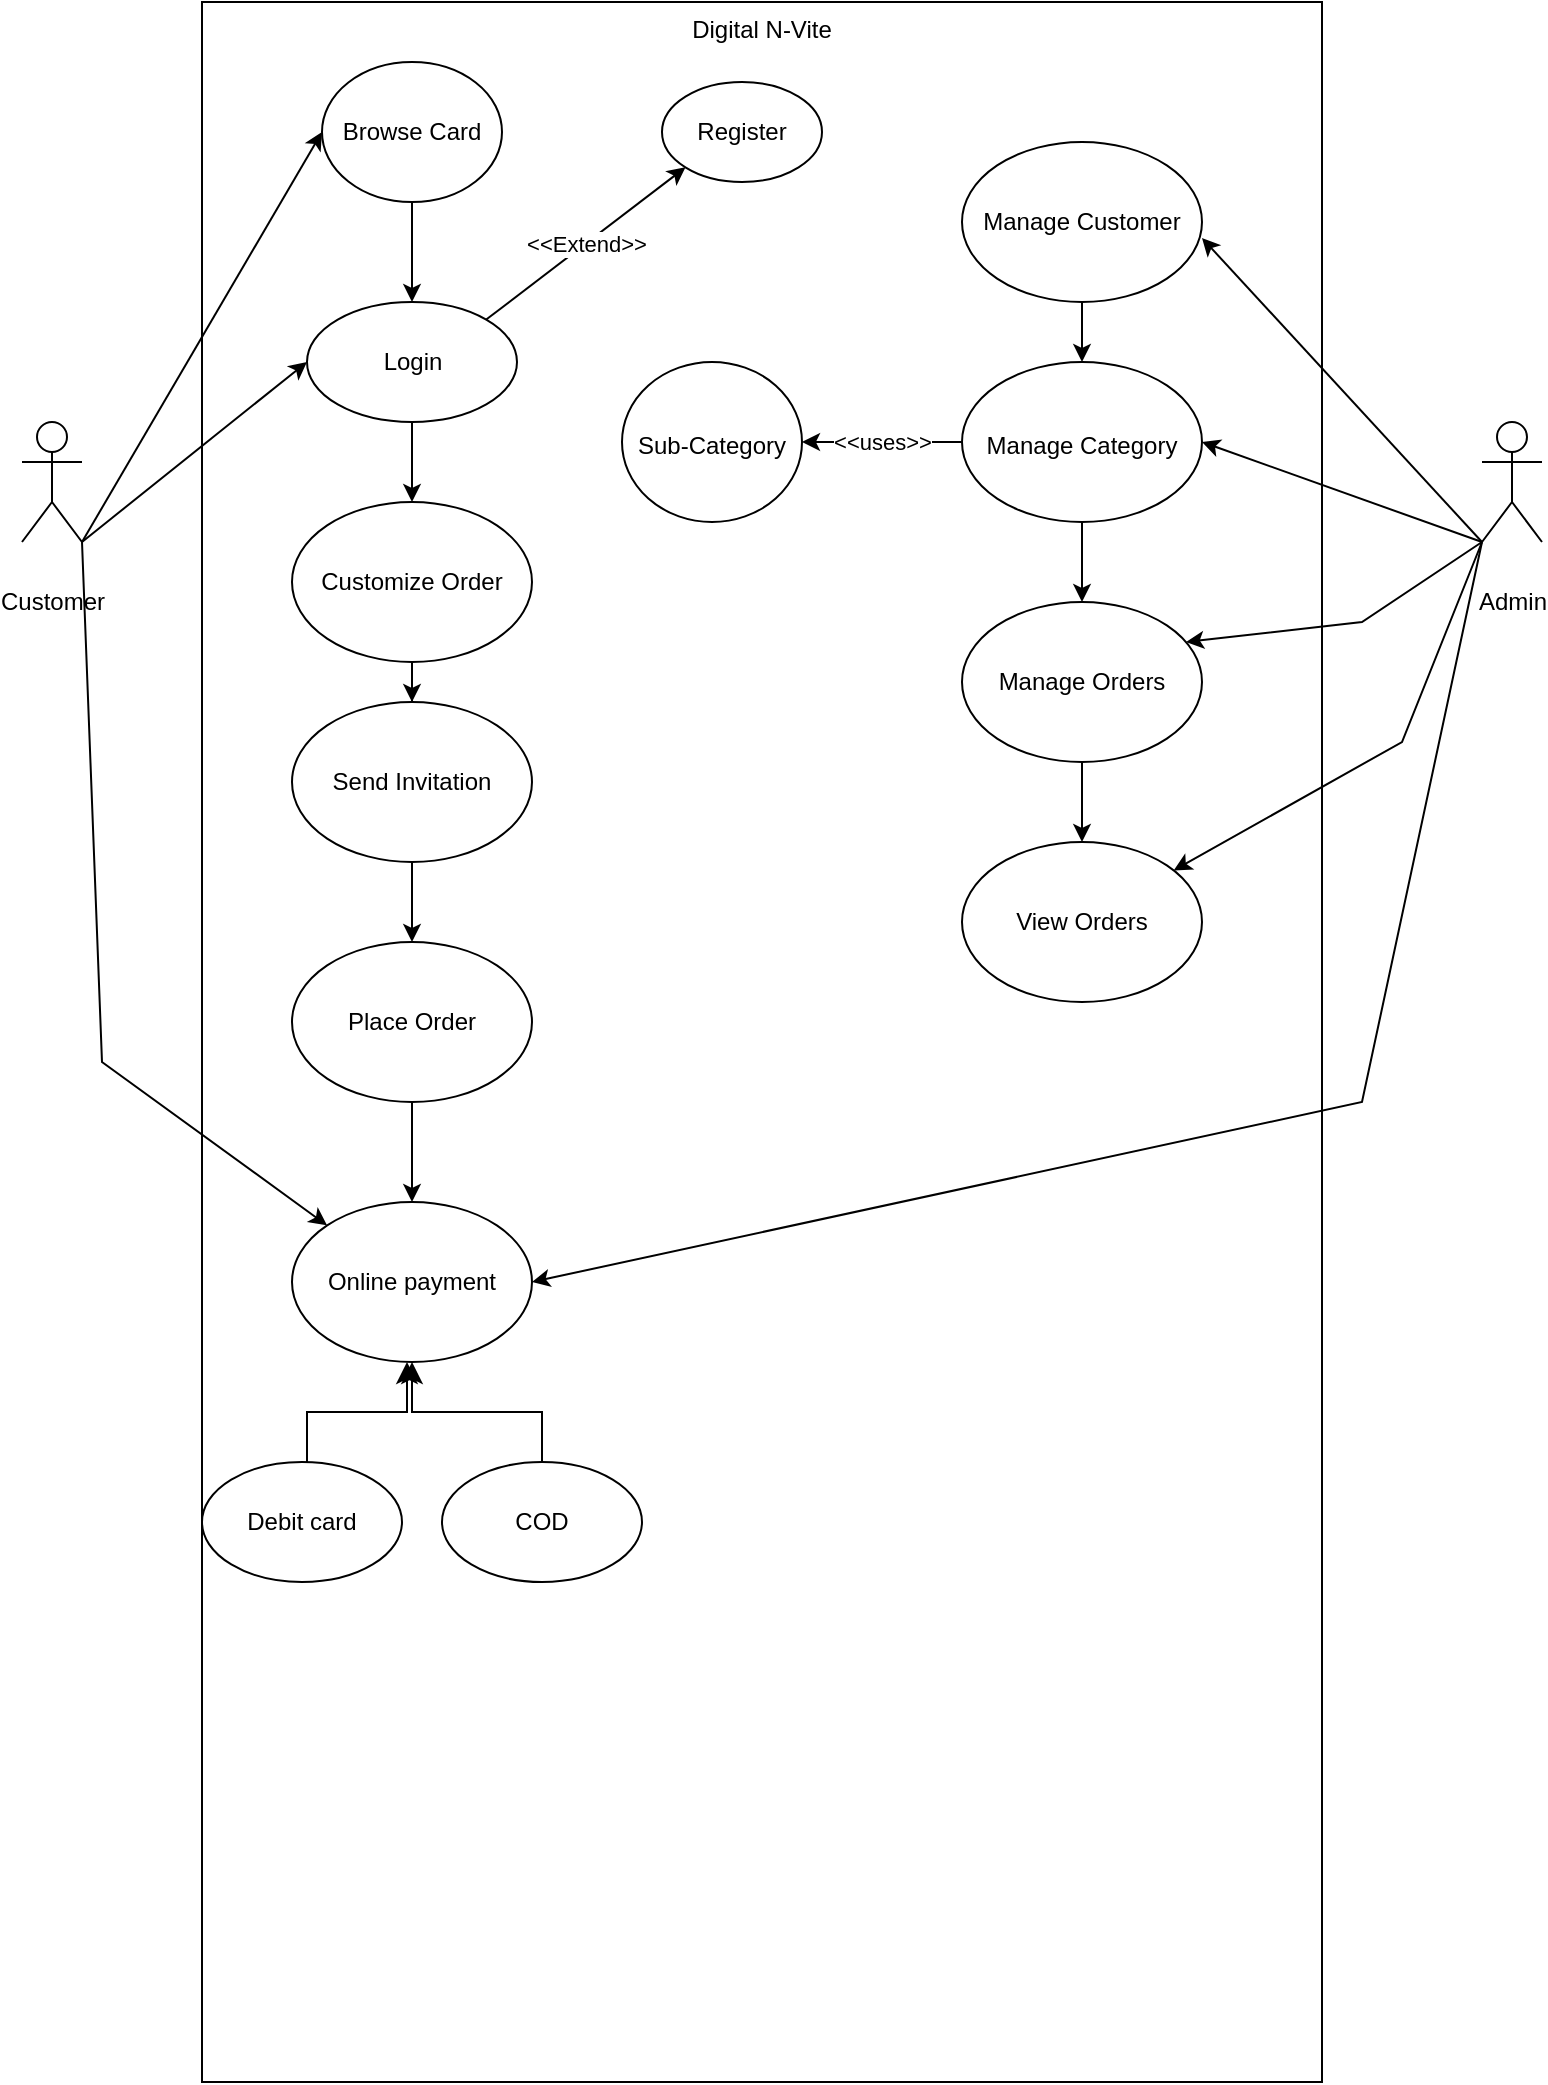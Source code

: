 <mxfile version="16.1.0" type="github">
  <diagram id="-QxohVQDlCznNOCWWQ3G" name="Page-1">
    <mxGraphModel dx="1662" dy="754" grid="1" gridSize="10" guides="1" tooltips="1" connect="1" arrows="1" fold="1" page="1" pageScale="1" pageWidth="827" pageHeight="1169" math="0" shadow="0">
      <root>
        <mxCell id="0" />
        <mxCell id="1" parent="0" />
        <mxCell id="AnMN8UAfdDLze9cw-uUk-1" value="Digital N-Vite" style="rounded=0;whiteSpace=wrap;html=1;verticalAlign=top;" parent="1" vertex="1">
          <mxGeometry x="120" y="70" width="560" height="1040" as="geometry" />
        </mxCell>
        <mxCell id="AnMN8UAfdDLze9cw-uUk-2" value="Customer" style="shape=umlActor;verticalLabelPosition=bottom;verticalAlign=middle;html=1;outlineConnect=0;" parent="1" vertex="1">
          <mxGeometry x="30" y="280" width="30" height="60" as="geometry" />
        </mxCell>
        <mxCell id="AnMN8UAfdDLze9cw-uUk-3" value="Admin" style="shape=umlActor;verticalLabelPosition=bottom;verticalAlign=middle;html=1;outlineConnect=0;" parent="1" vertex="1">
          <mxGeometry x="760" y="280" width="30" height="60" as="geometry" />
        </mxCell>
        <mxCell id="AnMN8UAfdDLze9cw-uUk-4" value="Register" style="ellipse;whiteSpace=wrap;html=1;" parent="1" vertex="1">
          <mxGeometry x="350" y="110" width="80" height="50" as="geometry" />
        </mxCell>
        <mxCell id="AnMN8UAfdDLze9cw-uUk-68" value="" style="edgeStyle=orthogonalEdgeStyle;rounded=0;orthogonalLoop=1;jettySize=auto;html=1;" parent="1" source="AnMN8UAfdDLze9cw-uUk-5" target="AnMN8UAfdDLze9cw-uUk-7" edge="1">
          <mxGeometry relative="1" as="geometry" />
        </mxCell>
        <mxCell id="AnMN8UAfdDLze9cw-uUk-5" value="Login" style="ellipse;whiteSpace=wrap;html=1;" parent="1" vertex="1">
          <mxGeometry x="172.5" y="220" width="105" height="60" as="geometry" />
        </mxCell>
        <mxCell id="AnMN8UAfdDLze9cw-uUk-60" value="" style="edgeStyle=orthogonalEdgeStyle;rounded=0;orthogonalLoop=1;jettySize=auto;html=1;" parent="1" source="AnMN8UAfdDLze9cw-uUk-7" target="AnMN8UAfdDLze9cw-uUk-18" edge="1">
          <mxGeometry relative="1" as="geometry" />
        </mxCell>
        <mxCell id="AnMN8UAfdDLze9cw-uUk-7" value="Customize Order" style="ellipse;whiteSpace=wrap;html=1;" parent="1" vertex="1">
          <mxGeometry x="165" y="320" width="120" height="80" as="geometry" />
        </mxCell>
        <mxCell id="AnMN8UAfdDLze9cw-uUk-23" value="" style="edgeStyle=orthogonalEdgeStyle;rounded=0;orthogonalLoop=1;jettySize=auto;html=1;" parent="1" source="AnMN8UAfdDLze9cw-uUk-8" target="AnMN8UAfdDLze9cw-uUk-9" edge="1">
          <mxGeometry relative="1" as="geometry" />
        </mxCell>
        <mxCell id="AnMN8UAfdDLze9cw-uUk-8" value="Manage Customer" style="ellipse;whiteSpace=wrap;html=1;" parent="1" vertex="1">
          <mxGeometry x="500" y="140" width="120" height="80" as="geometry" />
        </mxCell>
        <mxCell id="AnMN8UAfdDLze9cw-uUk-24" value="" style="edgeStyle=orthogonalEdgeStyle;rounded=0;orthogonalLoop=1;jettySize=auto;html=1;" parent="1" source="AnMN8UAfdDLze9cw-uUk-9" target="AnMN8UAfdDLze9cw-uUk-10" edge="1">
          <mxGeometry relative="1" as="geometry" />
        </mxCell>
        <mxCell id="AnMN8UAfdDLze9cw-uUk-64" value="&amp;lt;&amp;lt;uses&amp;gt;&amp;gt;" style="edgeStyle=orthogonalEdgeStyle;rounded=0;orthogonalLoop=1;jettySize=auto;html=1;" parent="1" source="AnMN8UAfdDLze9cw-uUk-9" target="AnMN8UAfdDLze9cw-uUk-46" edge="1">
          <mxGeometry relative="1" as="geometry" />
        </mxCell>
        <mxCell id="AnMN8UAfdDLze9cw-uUk-9" value="Manage Category&lt;span style=&quot;color: rgb(0, 0, 0); font-size: medium; text-align: start;&quot;&gt;&lt;/span&gt;" style="ellipse;whiteSpace=wrap;html=1;" parent="1" vertex="1">
          <mxGeometry x="500" y="250" width="120" height="80" as="geometry" />
        </mxCell>
        <mxCell id="AnMN8UAfdDLze9cw-uUk-25" value="" style="edgeStyle=orthogonalEdgeStyle;rounded=0;orthogonalLoop=1;jettySize=auto;html=1;" parent="1" source="AnMN8UAfdDLze9cw-uUk-10" target="AnMN8UAfdDLze9cw-uUk-11" edge="1">
          <mxGeometry relative="1" as="geometry" />
        </mxCell>
        <mxCell id="AnMN8UAfdDLze9cw-uUk-10" value="Manage Orders" style="ellipse;whiteSpace=wrap;html=1;" parent="1" vertex="1">
          <mxGeometry x="500" y="370" width="120" height="80" as="geometry" />
        </mxCell>
        <mxCell id="AnMN8UAfdDLze9cw-uUk-11" value="View Orders" style="ellipse;whiteSpace=wrap;html=1;" parent="1" vertex="1">
          <mxGeometry x="500" y="490" width="120" height="80" as="geometry" />
        </mxCell>
        <mxCell id="AnMN8UAfdDLze9cw-uUk-59" value="" style="edgeStyle=orthogonalEdgeStyle;rounded=0;orthogonalLoop=1;jettySize=auto;html=1;" parent="1" source="AnMN8UAfdDLze9cw-uUk-18" target="AnMN8UAfdDLze9cw-uUk-19" edge="1">
          <mxGeometry relative="1" as="geometry" />
        </mxCell>
        <mxCell id="AnMN8UAfdDLze9cw-uUk-18" value="Send Invitation" style="ellipse;whiteSpace=wrap;html=1;" parent="1" vertex="1">
          <mxGeometry x="165" y="420" width="120" height="80" as="geometry" />
        </mxCell>
        <mxCell id="AnMN8UAfdDLze9cw-uUk-63" value="" style="edgeStyle=orthogonalEdgeStyle;rounded=0;orthogonalLoop=1;jettySize=auto;html=1;" parent="1" source="AnMN8UAfdDLze9cw-uUk-19" target="AnMN8UAfdDLze9cw-uUk-47" edge="1">
          <mxGeometry relative="1" as="geometry" />
        </mxCell>
        <mxCell id="AnMN8UAfdDLze9cw-uUk-19" value="Place Order" style="ellipse;whiteSpace=wrap;html=1;" parent="1" vertex="1">
          <mxGeometry x="165" y="540" width="120" height="80" as="geometry" />
        </mxCell>
        <mxCell id="AnMN8UAfdDLze9cw-uUk-29" value="" style="endArrow=classic;html=1;rounded=0;entryX=0;entryY=0.5;entryDx=0;entryDy=0;" parent="1" target="AnMN8UAfdDLze9cw-uUk-6" edge="1">
          <mxGeometry relative="1" as="geometry">
            <mxPoint x="60" y="340" as="sourcePoint" />
            <mxPoint x="180" y="369" as="targetPoint" />
          </mxGeometry>
        </mxCell>
        <mxCell id="AnMN8UAfdDLze9cw-uUk-32" value="" style="endArrow=classic;html=1;rounded=0;entryX=0;entryY=0.5;entryDx=0;entryDy=0;" parent="1" target="AnMN8UAfdDLze9cw-uUk-5" edge="1">
          <mxGeometry width="50" height="50" relative="1" as="geometry">
            <mxPoint x="60" y="340" as="sourcePoint" />
            <mxPoint x="380" y="370" as="targetPoint" />
          </mxGeometry>
        </mxCell>
        <mxCell id="AnMN8UAfdDLze9cw-uUk-41" value="" style="endArrow=classic;html=1;rounded=0;" parent="1" target="AnMN8UAfdDLze9cw-uUk-11" edge="1">
          <mxGeometry width="50" height="50" relative="1" as="geometry">
            <mxPoint x="760" y="340" as="sourcePoint" />
            <mxPoint x="380" y="370" as="targetPoint" />
            <Array as="points">
              <mxPoint x="720" y="440" />
            </Array>
          </mxGeometry>
        </mxCell>
        <mxCell id="AnMN8UAfdDLze9cw-uUk-42" value="" style="endArrow=classic;html=1;rounded=0;entryX=0.933;entryY=0.25;entryDx=0;entryDy=0;entryPerimeter=0;" parent="1" target="AnMN8UAfdDLze9cw-uUk-10" edge="1">
          <mxGeometry width="50" height="50" relative="1" as="geometry">
            <mxPoint x="760" y="340" as="sourcePoint" />
            <mxPoint x="380" y="370" as="targetPoint" />
            <Array as="points">
              <mxPoint x="700" y="380" />
            </Array>
          </mxGeometry>
        </mxCell>
        <mxCell id="AnMN8UAfdDLze9cw-uUk-43" value="" style="endArrow=classic;html=1;rounded=0;entryX=1;entryY=0.5;entryDx=0;entryDy=0;" parent="1" target="AnMN8UAfdDLze9cw-uUk-9" edge="1">
          <mxGeometry width="50" height="50" relative="1" as="geometry">
            <mxPoint x="760" y="340" as="sourcePoint" />
            <mxPoint x="380" y="370" as="targetPoint" />
          </mxGeometry>
        </mxCell>
        <mxCell id="AnMN8UAfdDLze9cw-uUk-46" value="Sub-Category&lt;span style=&quot;color: rgb(0, 0, 0); font-size: medium; text-align: start;&quot;&gt;&lt;/span&gt;" style="ellipse;whiteSpace=wrap;html=1;" parent="1" vertex="1">
          <mxGeometry x="330" y="250" width="90" height="80" as="geometry" />
        </mxCell>
        <mxCell id="AnMN8UAfdDLze9cw-uUk-47" value="Online payment" style="ellipse;whiteSpace=wrap;html=1;" parent="1" vertex="1">
          <mxGeometry x="165" y="670" width="120" height="80" as="geometry" />
        </mxCell>
        <mxCell id="AnMN8UAfdDLze9cw-uUk-48" value="COD" style="ellipse;whiteSpace=wrap;html=1;" parent="1" vertex="1">
          <mxGeometry x="240" y="800" width="100" height="60" as="geometry" />
        </mxCell>
        <mxCell id="AnMN8UAfdDLze9cw-uUk-49" value="" style="endArrow=classic;html=1;rounded=0;entryX=0;entryY=0;entryDx=0;entryDy=0;" parent="1" target="AnMN8UAfdDLze9cw-uUk-47" edge="1">
          <mxGeometry width="50" height="50" relative="1" as="geometry">
            <mxPoint x="60" y="340" as="sourcePoint" />
            <mxPoint x="380" y="420" as="targetPoint" />
            <Array as="points">
              <mxPoint x="70" y="600" />
            </Array>
          </mxGeometry>
        </mxCell>
        <mxCell id="AnMN8UAfdDLze9cw-uUk-50" value="Debit card" style="ellipse;whiteSpace=wrap;html=1;" parent="1" vertex="1">
          <mxGeometry x="120" y="800" width="100" height="60" as="geometry" />
        </mxCell>
        <mxCell id="AnMN8UAfdDLze9cw-uUk-66" value="" style="edgeStyle=orthogonalEdgeStyle;rounded=0;orthogonalLoop=1;jettySize=auto;html=1;" parent="1" source="AnMN8UAfdDLze9cw-uUk-6" target="AnMN8UAfdDLze9cw-uUk-5" edge="1">
          <mxGeometry relative="1" as="geometry" />
        </mxCell>
        <mxCell id="AnMN8UAfdDLze9cw-uUk-6" value="Browse Card" style="ellipse;whiteSpace=wrap;html=1;" parent="1" vertex="1">
          <mxGeometry x="180" y="100" width="90" height="70" as="geometry" />
        </mxCell>
        <mxCell id="AnMN8UAfdDLze9cw-uUk-67" value="&amp;lt;&amp;lt;Extend&amp;gt;&amp;gt;" style="endArrow=classic;html=1;rounded=0;entryX=0;entryY=1;entryDx=0;entryDy=0;exitX=1;exitY=0;exitDx=0;exitDy=0;" parent="1" source="AnMN8UAfdDLze9cw-uUk-5" target="AnMN8UAfdDLze9cw-uUk-4" edge="1">
          <mxGeometry width="50" height="50" relative="1" as="geometry">
            <mxPoint x="250" y="230" as="sourcePoint" />
            <mxPoint x="300" y="180" as="targetPoint" />
          </mxGeometry>
        </mxCell>
        <mxCell id="AnMN8UAfdDLze9cw-uUk-70" value="" style="edgeStyle=elbowEdgeStyle;elbow=vertical;endArrow=classic;html=1;curved=0;rounded=0;endSize=8;startSize=8;" parent="1" edge="1">
          <mxGeometry width="50" height="50" relative="1" as="geometry">
            <mxPoint x="172.5" y="800" as="sourcePoint" />
            <mxPoint x="222.5" y="750" as="targetPoint" />
          </mxGeometry>
        </mxCell>
        <mxCell id="AnMN8UAfdDLze9cw-uUk-71" value="" style="edgeStyle=orthogonalEdgeStyle;elbow=vertical;endArrow=classic;html=1;rounded=0;endSize=8;startSize=8;exitX=0.5;exitY=0;exitDx=0;exitDy=0;entryX=0.5;entryY=1;entryDx=0;entryDy=0;" parent="1" source="AnMN8UAfdDLze9cw-uUk-48" target="AnMN8UAfdDLze9cw-uUk-47" edge="1">
          <mxGeometry width="50" height="50" relative="1" as="geometry">
            <mxPoint x="390" y="730" as="sourcePoint" />
            <mxPoint x="440" y="680" as="targetPoint" />
          </mxGeometry>
        </mxCell>
        <mxCell id="9O6aD1PrP0EdiYuHEUZ5-1" value="" style="endArrow=classic;html=1;rounded=0;entryX=1;entryY=0.6;entryDx=0;entryDy=0;entryPerimeter=0;" edge="1" parent="1" target="AnMN8UAfdDLze9cw-uUk-8">
          <mxGeometry width="50" height="50" relative="1" as="geometry">
            <mxPoint x="760" y="340" as="sourcePoint" />
            <mxPoint x="440" y="460" as="targetPoint" />
          </mxGeometry>
        </mxCell>
        <mxCell id="9O6aD1PrP0EdiYuHEUZ5-2" value="" style="endArrow=classic;html=1;rounded=0;entryX=1;entryY=0.5;entryDx=0;entryDy=0;" edge="1" parent="1" target="AnMN8UAfdDLze9cw-uUk-47">
          <mxGeometry width="50" height="50" relative="1" as="geometry">
            <mxPoint x="760" y="340" as="sourcePoint" />
            <mxPoint x="480" y="480" as="targetPoint" />
            <Array as="points">
              <mxPoint x="700" y="620" />
            </Array>
          </mxGeometry>
        </mxCell>
      </root>
    </mxGraphModel>
  </diagram>
</mxfile>
